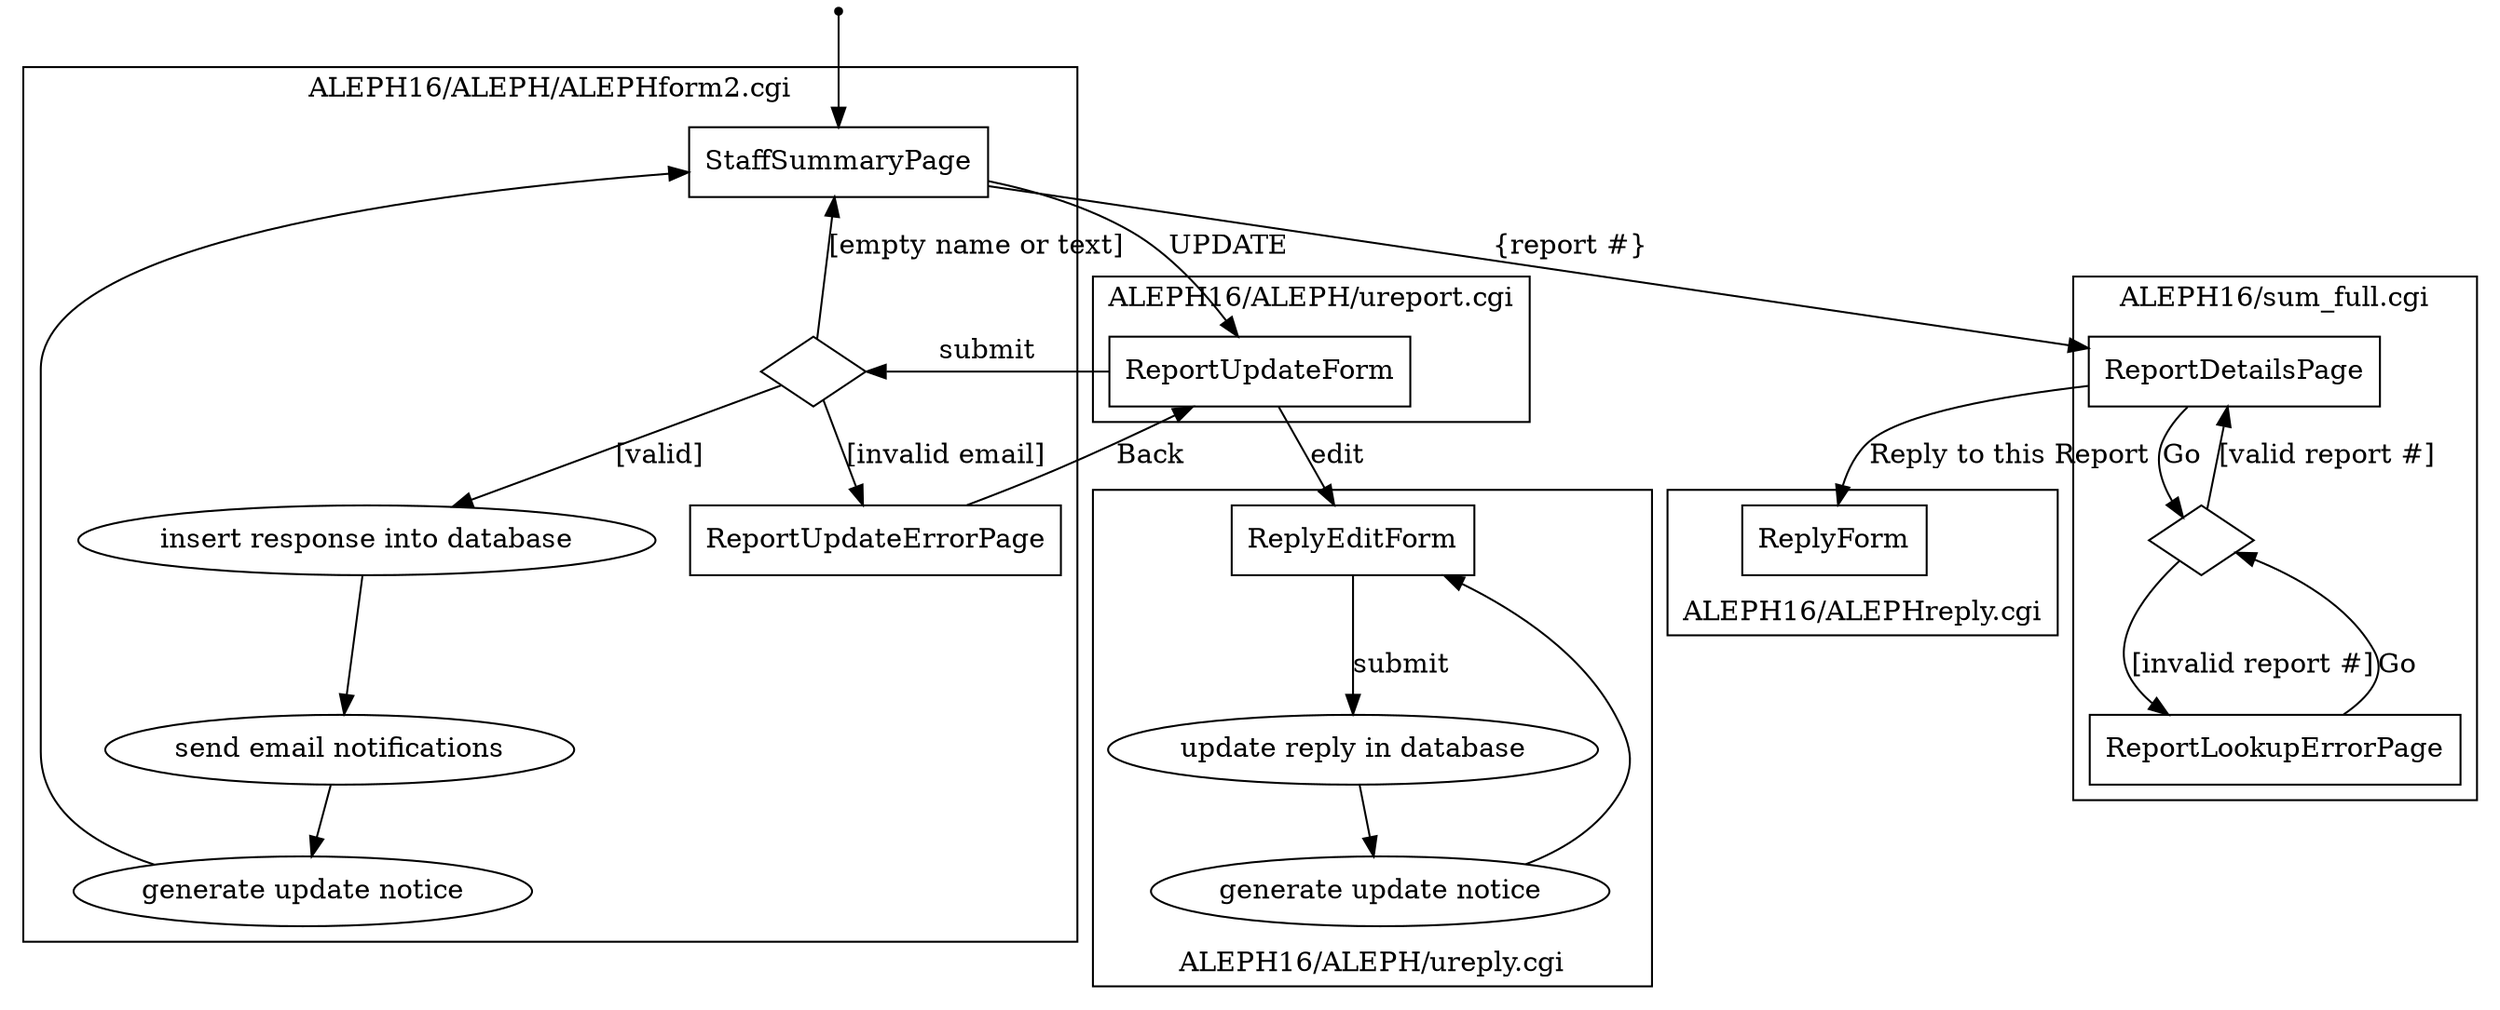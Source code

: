 // The AlephRx staff response and report updating process.

digraph {
    // pages
    node [
        shape = rect
    ]
    StaffSummaryPage
    ReportUpdateErrorPage
    ReportUpdateForm
    ReplyEditForm
    ReplyForm
    ReportDetailsPage
    ReportLookupErrorPage

    // processes
    node [
        shape = ellipse
    ]
    insert_response [ label = "insert response into database" ]
    send_email [ label = "send email notifications" ]
    generate_report_update_notice [ label = "generate update notice" ]
    generate_reply_update_notice [ label = "generate update notice" ]
    update_reply [ label = "update reply in database" ]

    // error checking
    node [
        shape = diamond
        label = ""
    ]
    validate_response
    validate_report_number

    // set the starting page
    start [ shape = point ]
    start -> StaffSummaryPage

    // application flow
    StaffSummaryPage -> ReportUpdateForm [ label = "UPDATE" ]
    ReportUpdateForm -> validate_response [ label = "submit" ]
    validate_response -> insert_response [ label = "[valid]" ]
    validate_response -> ReportUpdateErrorPage [ label = "[invalid email]" ]
    ReportUpdateErrorPage -> ReportUpdateForm [ label = "Back" ]
    validate_response -> StaffSummaryPage [ label = "[empty name or text]" ]
    insert_response -> send_email
    send_email -> generate_report_update_notice
    generate_report_update_notice -> StaffSummaryPage
    
    StaffSummaryPage -> ReportDetailsPage [ label = "{report #}" ]
    ReportDetailsPage -> validate_report_number [ label = "Go" ]
    validate_report_number -> ReportLookupErrorPage [ label = "[invalid report #]" ]
    ReportLookupErrorPage -> validate_report_number [ label = "Go" ]
    validate_report_number -> ReportDetailsPage [ label = "[valid report #]" ]
    ReportDetailsPage -> ReplyForm [ label = "Reply to this Report" ]

    ReportUpdateForm -> ReplyEditForm [ label = "edit" ]
    ReplyEditForm -> update_reply [ label = "submit" ]
    update_reply -> generate_reply_update_notice
    generate_reply_update_notice -> ReplyEditForm
    
    // group the pages and processes by which script handles them
    subgraph cluster_0 {
        label = "ALEPH16/ALEPH/ALEPHform2.cgi"
        // use rank = min to ensure this page is at the top of the diagram
        { rank = min; StaffSummaryPage }
        ReportUpdateErrorPage
        validate_response
        insert_response
        send_email
        generate_report_update_notice
    }
    subgraph cluster_1 {
        label = "ALEPH16/ALEPH/ureport.cgi"
        ReportUpdateForm
    }
    subgraph cluster_2 {
        label = "ALEPH16/ALEPH/ureply.cgi"
        labelloc = b
        ReplyEditForm
        update_reply
        generate_reply_update_notice
    }
    subgraph cluster_3 {
        label = "ALEPH16/sum_full.cgi"
        ReportDetailsPage
        validate_report_number
        ReportLookupErrorPage
    }
    subgraph cluster_4 {
        label = "ALEPH16/ALEPHreply.cgi"
        labelloc = b
        ReplyForm
    }
}

